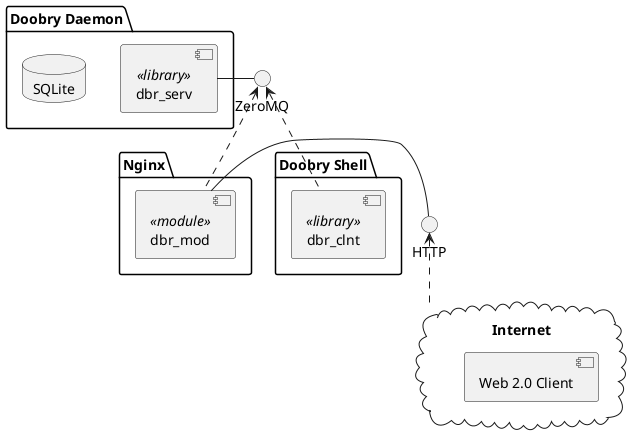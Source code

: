 @startuml

interface "ZeroMQ" as ZMQ
interface HTTP

package "Doobry Daemon" {
  [dbr_serv] <<library>>
  database SQLite
}
dbr_serv - ZMQ

package "Doobry Shell" {
  [dbr_clnt] <<library>>
}
ZMQ <.. [dbr_clnt]

package "Nginx" {
  [dbr_mod] <<module>>
}
ZMQ <.. [dbr_mod]

dbr_mod - HTTP

cloud Internet {
  [Web 2.0 Client]
}
HTTP <.. Internet

@enduml
